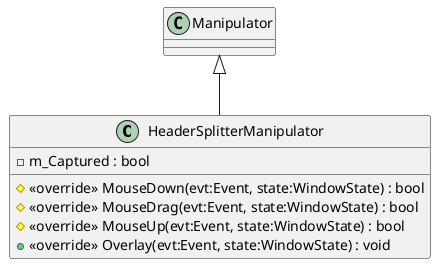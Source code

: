 @startuml
class HeaderSplitterManipulator {
    - m_Captured : bool
    # <<override>> MouseDown(evt:Event, state:WindowState) : bool
    # <<override>> MouseDrag(evt:Event, state:WindowState) : bool
    # <<override>> MouseUp(evt:Event, state:WindowState) : bool
    + <<override>> Overlay(evt:Event, state:WindowState) : void
}
Manipulator <|-- HeaderSplitterManipulator
@enduml
